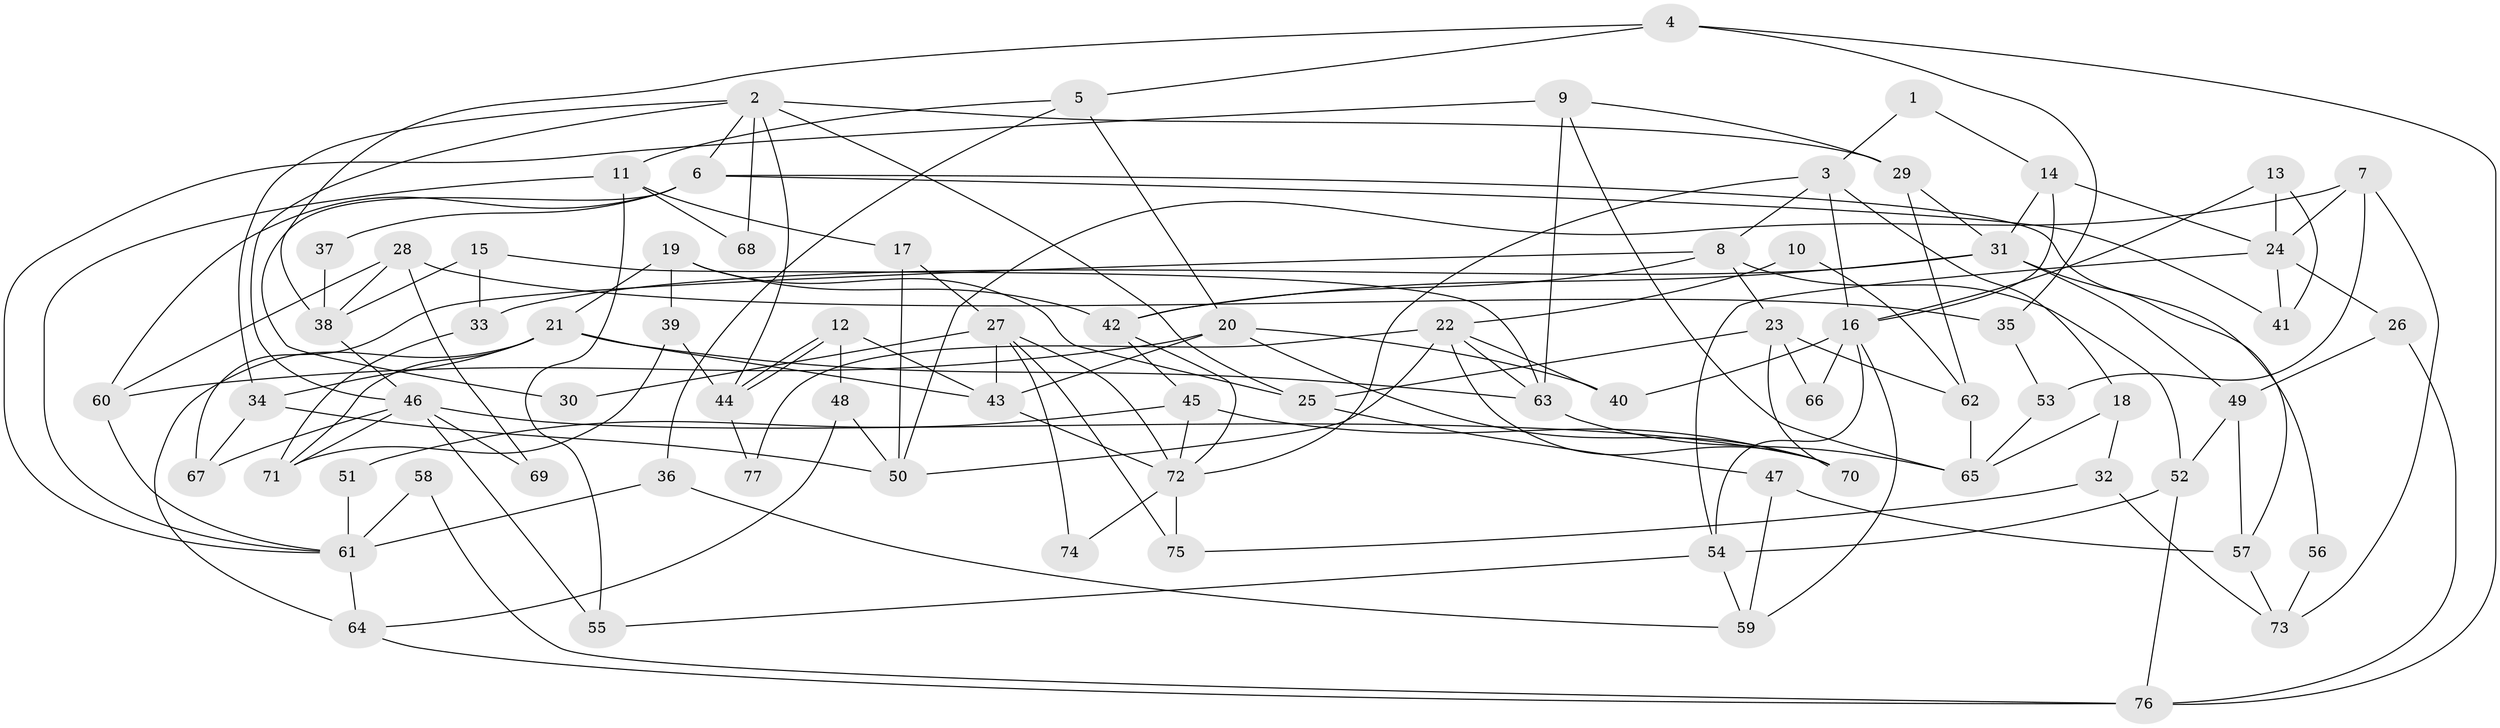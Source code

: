 // Generated by graph-tools (version 1.1) at 2025/02/03/09/25 03:02:02]
// undirected, 77 vertices, 154 edges
graph export_dot {
graph [start="1"]
  node [color=gray90,style=filled];
  1;
  2;
  3;
  4;
  5;
  6;
  7;
  8;
  9;
  10;
  11;
  12;
  13;
  14;
  15;
  16;
  17;
  18;
  19;
  20;
  21;
  22;
  23;
  24;
  25;
  26;
  27;
  28;
  29;
  30;
  31;
  32;
  33;
  34;
  35;
  36;
  37;
  38;
  39;
  40;
  41;
  42;
  43;
  44;
  45;
  46;
  47;
  48;
  49;
  50;
  51;
  52;
  53;
  54;
  55;
  56;
  57;
  58;
  59;
  60;
  61;
  62;
  63;
  64;
  65;
  66;
  67;
  68;
  69;
  70;
  71;
  72;
  73;
  74;
  75;
  76;
  77;
  1 -- 14;
  1 -- 3;
  2 -- 46;
  2 -- 44;
  2 -- 6;
  2 -- 25;
  2 -- 29;
  2 -- 34;
  2 -- 68;
  3 -- 8;
  3 -- 72;
  3 -- 16;
  3 -- 18;
  4 -- 35;
  4 -- 76;
  4 -- 5;
  4 -- 38;
  5 -- 20;
  5 -- 11;
  5 -- 36;
  6 -- 57;
  6 -- 30;
  6 -- 37;
  6 -- 41;
  6 -- 60;
  7 -- 50;
  7 -- 24;
  7 -- 53;
  7 -- 73;
  8 -- 42;
  8 -- 23;
  8 -- 52;
  8 -- 67;
  9 -- 61;
  9 -- 29;
  9 -- 63;
  9 -- 65;
  10 -- 62;
  10 -- 22;
  11 -- 17;
  11 -- 55;
  11 -- 61;
  11 -- 68;
  12 -- 44;
  12 -- 44;
  12 -- 43;
  12 -- 48;
  13 -- 16;
  13 -- 41;
  13 -- 24;
  14 -- 16;
  14 -- 24;
  14 -- 31;
  15 -- 63;
  15 -- 38;
  15 -- 33;
  16 -- 59;
  16 -- 40;
  16 -- 54;
  16 -- 66;
  17 -- 27;
  17 -- 50;
  18 -- 65;
  18 -- 32;
  19 -- 42;
  19 -- 21;
  19 -- 25;
  19 -- 39;
  20 -- 40;
  20 -- 60;
  20 -- 43;
  20 -- 70;
  21 -- 34;
  21 -- 71;
  21 -- 43;
  21 -- 63;
  21 -- 64;
  22 -- 50;
  22 -- 63;
  22 -- 40;
  22 -- 70;
  22 -- 77;
  23 -- 25;
  23 -- 70;
  23 -- 62;
  23 -- 66;
  24 -- 54;
  24 -- 26;
  24 -- 41;
  25 -- 47;
  26 -- 49;
  26 -- 76;
  27 -- 72;
  27 -- 43;
  27 -- 30;
  27 -- 74;
  27 -- 75;
  28 -- 60;
  28 -- 38;
  28 -- 35;
  28 -- 69;
  29 -- 62;
  29 -- 31;
  31 -- 33;
  31 -- 42;
  31 -- 49;
  31 -- 56;
  32 -- 75;
  32 -- 73;
  33 -- 71;
  34 -- 67;
  34 -- 50;
  35 -- 53;
  36 -- 61;
  36 -- 59;
  37 -- 38;
  38 -- 46;
  39 -- 71;
  39 -- 44;
  42 -- 45;
  42 -- 72;
  43 -- 72;
  44 -- 77;
  45 -- 72;
  45 -- 70;
  45 -- 51;
  46 -- 55;
  46 -- 70;
  46 -- 67;
  46 -- 69;
  46 -- 71;
  47 -- 59;
  47 -- 57;
  48 -- 64;
  48 -- 50;
  49 -- 57;
  49 -- 52;
  51 -- 61;
  52 -- 54;
  52 -- 76;
  53 -- 65;
  54 -- 55;
  54 -- 59;
  56 -- 73;
  57 -- 73;
  58 -- 76;
  58 -- 61;
  60 -- 61;
  61 -- 64;
  62 -- 65;
  63 -- 65;
  64 -- 76;
  72 -- 74;
  72 -- 75;
}
